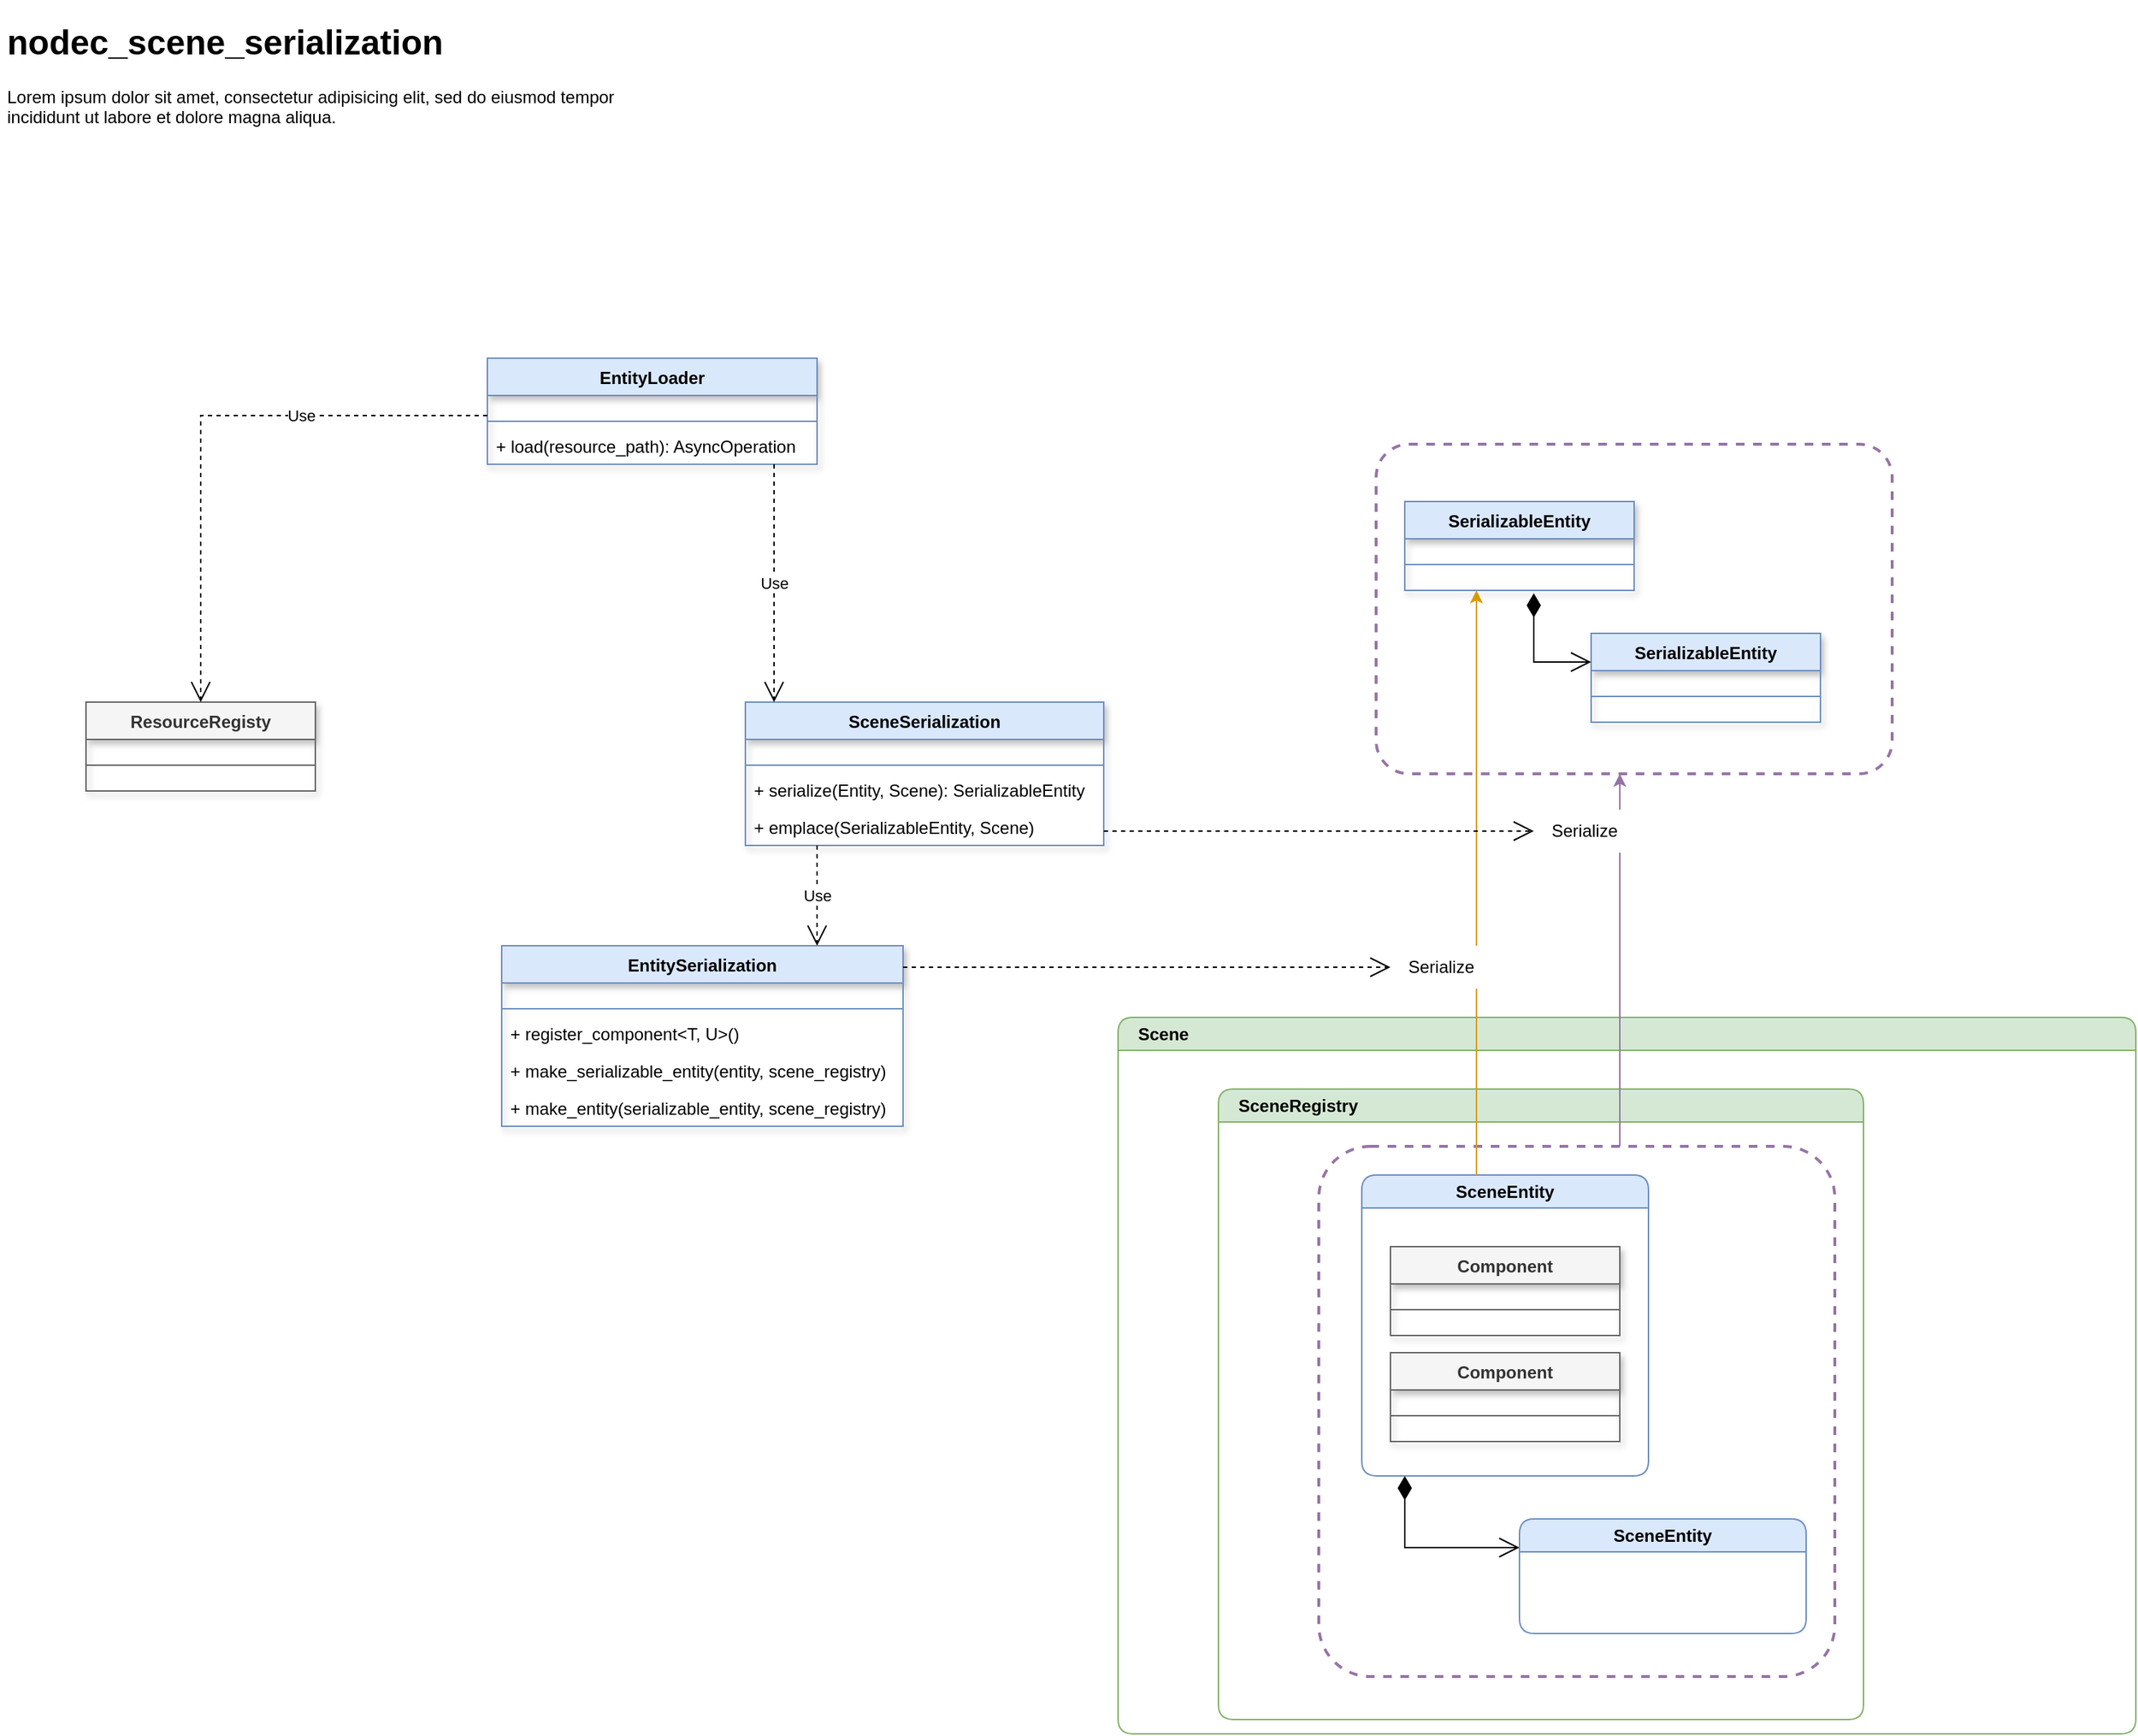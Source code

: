 <mxfile version="20.6.2" type="device" pages="3"><diagram id="tMH9aOabzaErOwwsEj9b" name="ページ1"><mxGraphModel dx="2526" dy="1250" grid="1" gridSize="10" guides="1" tooltips="1" connect="1" arrows="1" fold="1" page="1" pageScale="1" pageWidth="3300" pageHeight="4681" math="0" shadow="0"><root><mxCell id="0"/><mxCell id="1" parent="0"/><mxCell id="lgbI5tfSONYLuWyhysx_-1" value="EntitySerialization" style="swimlane;fontStyle=1;align=center;verticalAlign=top;childLayout=stackLayout;horizontal=1;startSize=26;horizontalStack=0;resizeParent=1;resizeParentMax=0;resizeLast=0;collapsible=1;marginBottom=0;fillColor=#dae8fc;strokeColor=#6c8ebf;shadow=1;" vertex="1" parent="1"><mxGeometry x="370" y="690" width="280" height="126" as="geometry"/></mxCell><mxCell id="lgbI5tfSONYLuWyhysx_-5" value="" style="text;strokeColor=none;fillColor=none;align=left;verticalAlign=middle;spacingTop=-1;spacingLeft=4;spacingRight=4;rotatable=0;labelPosition=right;points=[];portConstraint=eastwest;" vertex="1" parent="lgbI5tfSONYLuWyhysx_-1"><mxGeometry y="26" width="280" height="14" as="geometry"/></mxCell><mxCell id="lgbI5tfSONYLuWyhysx_-3" value="" style="line;strokeWidth=1;fillColor=none;align=left;verticalAlign=middle;spacingTop=-1;spacingLeft=3;spacingRight=3;rotatable=0;labelPosition=right;points=[];portConstraint=eastwest;strokeColor=inherit;" vertex="1" parent="lgbI5tfSONYLuWyhysx_-1"><mxGeometry y="40" width="280" height="8" as="geometry"/></mxCell><mxCell id="lgbI5tfSONYLuWyhysx_-66" value="+ register_component&lt;T, U&gt;()" style="text;strokeColor=none;fillColor=none;align=left;verticalAlign=top;rounded=0;shadow=1;spacingLeft=4;spacingRight=4;" vertex="1" parent="lgbI5tfSONYLuWyhysx_-1"><mxGeometry y="48" width="280" height="26" as="geometry"/></mxCell><mxCell id="lgbI5tfSONYLuWyhysx_-30" value="+ make_serializable_entity(entity, scene_registry)" style="text;strokeColor=none;fillColor=none;align=left;verticalAlign=top;rounded=0;shadow=1;spacingLeft=4;spacingRight=4;" vertex="1" parent="lgbI5tfSONYLuWyhysx_-1"><mxGeometry y="74" width="280" height="26" as="geometry"/></mxCell><mxCell id="lgbI5tfSONYLuWyhysx_-31" value="+ make_entity(serializable_entity, scene_registry)" style="text;strokeColor=none;fillColor=none;align=left;verticalAlign=top;rounded=0;shadow=1;spacingLeft=4;spacingRight=4;" vertex="1" parent="lgbI5tfSONYLuWyhysx_-1"><mxGeometry y="100" width="280" height="26" as="geometry"/></mxCell><mxCell id="lgbI5tfSONYLuWyhysx_-7" value="EntityLoader" style="swimlane;fontStyle=1;align=center;verticalAlign=top;childLayout=stackLayout;horizontal=1;startSize=26;horizontalStack=0;resizeParent=1;resizeParentMax=0;resizeLast=0;collapsible=1;marginBottom=0;fillColor=#dae8fc;strokeColor=#6c8ebf;shadow=1;" vertex="1" parent="1"><mxGeometry x="360" y="280" width="230" height="74" as="geometry"/></mxCell><mxCell id="lgbI5tfSONYLuWyhysx_-8" value="" style="text;strokeColor=none;fillColor=none;align=left;verticalAlign=middle;spacingTop=-1;spacingLeft=4;spacingRight=4;rotatable=0;labelPosition=right;points=[];portConstraint=eastwest;" vertex="1" parent="lgbI5tfSONYLuWyhysx_-7"><mxGeometry y="26" width="230" height="14" as="geometry"/></mxCell><mxCell id="lgbI5tfSONYLuWyhysx_-9" value="" style="line;strokeWidth=1;fillColor=none;align=left;verticalAlign=middle;spacingTop=-1;spacingLeft=3;spacingRight=3;rotatable=0;labelPosition=right;points=[];portConstraint=eastwest;strokeColor=inherit;" vertex="1" parent="lgbI5tfSONYLuWyhysx_-7"><mxGeometry y="40" width="230" height="8" as="geometry"/></mxCell><mxCell id="lgbI5tfSONYLuWyhysx_-15" value="+ load(resource_path): AsyncOperation" style="text;strokeColor=none;fillColor=none;align=left;verticalAlign=top;rounded=0;shadow=1;spacingLeft=4;spacingRight=4;" vertex="1" parent="lgbI5tfSONYLuWyhysx_-7"><mxGeometry y="48" width="230" height="26" as="geometry"/></mxCell><mxCell id="lgbI5tfSONYLuWyhysx_-21" value="ResourceRegisty" style="swimlane;fontStyle=1;align=center;verticalAlign=top;childLayout=stackLayout;horizontal=1;startSize=26;horizontalStack=0;resizeParent=1;resizeParentMax=0;resizeLast=0;collapsible=1;marginBottom=0;fillColor=#f5f5f5;fontColor=#333333;strokeColor=#666666;shadow=1;" vertex="1" parent="1"><mxGeometry x="80" y="520" width="160" height="62" as="geometry"/></mxCell><mxCell id="lgbI5tfSONYLuWyhysx_-22" value="" style="text;strokeColor=none;fillColor=none;align=left;verticalAlign=middle;spacingTop=-1;spacingLeft=4;spacingRight=4;rotatable=0;labelPosition=right;points=[];portConstraint=eastwest;" vertex="1" parent="lgbI5tfSONYLuWyhysx_-21"><mxGeometry y="26" width="160" height="14" as="geometry"/></mxCell><mxCell id="lgbI5tfSONYLuWyhysx_-23" value="" style="line;strokeWidth=1;fillColor=none;align=left;verticalAlign=middle;spacingTop=-1;spacingLeft=3;spacingRight=3;rotatable=0;labelPosition=right;points=[];portConstraint=eastwest;strokeColor=inherit;" vertex="1" parent="lgbI5tfSONYLuWyhysx_-21"><mxGeometry y="40" width="160" height="8" as="geometry"/></mxCell><mxCell id="lgbI5tfSONYLuWyhysx_-25" value="" style="text;strokeColor=none;fillColor=none;align=left;verticalAlign=middle;spacingTop=-1;spacingLeft=4;spacingRight=4;rotatable=0;labelPosition=right;points=[];portConstraint=eastwest;" vertex="1" parent="lgbI5tfSONYLuWyhysx_-21"><mxGeometry y="48" width="160" height="14" as="geometry"/></mxCell><mxCell id="lgbI5tfSONYLuWyhysx_-26" value="SceneSerialization" style="swimlane;fontStyle=1;align=center;verticalAlign=top;childLayout=stackLayout;horizontal=1;startSize=26;horizontalStack=0;resizeParent=1;resizeParentMax=0;resizeLast=0;collapsible=1;marginBottom=0;fillColor=#dae8fc;strokeColor=#6c8ebf;shadow=1;" vertex="1" parent="1"><mxGeometry x="540" y="520" width="250" height="100" as="geometry"/></mxCell><mxCell id="lgbI5tfSONYLuWyhysx_-27" value="" style="text;strokeColor=none;fillColor=none;align=left;verticalAlign=middle;spacingTop=-1;spacingLeft=4;spacingRight=4;rotatable=0;labelPosition=right;points=[];portConstraint=eastwest;" vertex="1" parent="lgbI5tfSONYLuWyhysx_-26"><mxGeometry y="26" width="250" height="14" as="geometry"/></mxCell><mxCell id="lgbI5tfSONYLuWyhysx_-28" value="" style="line;strokeWidth=1;fillColor=none;align=left;verticalAlign=middle;spacingTop=-1;spacingLeft=3;spacingRight=3;rotatable=0;labelPosition=right;points=[];portConstraint=eastwest;strokeColor=inherit;" vertex="1" parent="lgbI5tfSONYLuWyhysx_-26"><mxGeometry y="40" width="250" height="8" as="geometry"/></mxCell><mxCell id="lgbI5tfSONYLuWyhysx_-29" value="+ serialize(Entity, Scene): SerializableEntity" style="text;strokeColor=none;fillColor=none;align=left;verticalAlign=top;rounded=0;shadow=1;spacingLeft=4;spacingRight=4;" vertex="1" parent="lgbI5tfSONYLuWyhysx_-26"><mxGeometry y="48" width="250" height="26" as="geometry"/></mxCell><mxCell id="lgbI5tfSONYLuWyhysx_-59" value="+ emplace(SerializableEntity, Scene)" style="text;strokeColor=none;fillColor=none;align=left;verticalAlign=top;rounded=0;shadow=1;spacingLeft=4;spacingRight=4;" vertex="1" parent="lgbI5tfSONYLuWyhysx_-26"><mxGeometry y="74" width="250" height="26" as="geometry"/></mxCell><mxCell id="lgbI5tfSONYLuWyhysx_-34" value="SerializableEntity" style="swimlane;fontStyle=1;align=center;verticalAlign=top;childLayout=stackLayout;horizontal=1;startSize=26;horizontalStack=0;resizeParent=1;resizeParentMax=0;resizeLast=0;collapsible=1;marginBottom=0;fillColor=#dae8fc;strokeColor=#6c8ebf;shadow=1;" vertex="1" parent="1"><mxGeometry x="1000" y="380" width="160" height="62" as="geometry"/></mxCell><mxCell id="lgbI5tfSONYLuWyhysx_-35" value="" style="text;strokeColor=none;fillColor=none;align=left;verticalAlign=middle;spacingTop=-1;spacingLeft=4;spacingRight=4;rotatable=0;labelPosition=right;points=[];portConstraint=eastwest;" vertex="1" parent="lgbI5tfSONYLuWyhysx_-34"><mxGeometry y="26" width="160" height="14" as="geometry"/></mxCell><mxCell id="lgbI5tfSONYLuWyhysx_-36" value="" style="line;strokeWidth=1;fillColor=none;align=left;verticalAlign=middle;spacingTop=-1;spacingLeft=3;spacingRight=3;rotatable=0;labelPosition=right;points=[];portConstraint=eastwest;strokeColor=inherit;" vertex="1" parent="lgbI5tfSONYLuWyhysx_-34"><mxGeometry y="40" width="160" height="8" as="geometry"/></mxCell><mxCell id="lgbI5tfSONYLuWyhysx_-38" value="" style="text;strokeColor=none;fillColor=none;align=left;verticalAlign=middle;spacingTop=-1;spacingLeft=4;spacingRight=4;rotatable=0;labelPosition=right;points=[];portConstraint=eastwest;" vertex="1" parent="lgbI5tfSONYLuWyhysx_-34"><mxGeometry y="48" width="160" height="14" as="geometry"/></mxCell><mxCell id="lgbI5tfSONYLuWyhysx_-72" value="Scene" style="swimlane;whiteSpace=wrap;html=1;rounded=1;fillColor=#d5e8d4;strokeColor=#82b366;align=left;spacingLeft=12;" vertex="1" parent="1"><mxGeometry x="800" y="740" width="710" height="500" as="geometry"/></mxCell><mxCell id="lgbI5tfSONYLuWyhysx_-73" value="SceneRegistry" style="swimlane;whiteSpace=wrap;html=1;rounded=1;fillColor=#d5e8d4;strokeColor=#82b366;align=left;spacingLeft=12;" vertex="1" parent="lgbI5tfSONYLuWyhysx_-72"><mxGeometry x="70" y="50" width="450" height="440" as="geometry"/></mxCell><mxCell id="lgbI5tfSONYLuWyhysx_-116" value="" style="html=1;fillColor=none;rounded=1;arcSize=10;dashed=1;strokeColor=#9673a6;strokeWidth=2;" vertex="1" parent="lgbI5tfSONYLuWyhysx_-73"><mxGeometry x="70" y="40" width="360" height="370" as="geometry"/></mxCell><mxCell id="lgbI5tfSONYLuWyhysx_-78" value="" style="endArrow=open;html=1;endSize=12;startArrow=diamondThin;startSize=14;startFill=1;edgeStyle=orthogonalEdgeStyle;align=left;verticalAlign=bottom;rounded=0;" edge="1" parent="lgbI5tfSONYLuWyhysx_-73" target="lgbI5tfSONYLuWyhysx_-107" source="lgbI5tfSONYLuWyhysx_-102"><mxGeometry x="-1" y="3" relative="1" as="geometry"><mxPoint x="110" y="210" as="sourcePoint"/><mxPoint x="200" y="310.0" as="targetPoint"/><Array as="points"><mxPoint x="130" y="320"/></Array></mxGeometry></mxCell><mxCell id="lgbI5tfSONYLuWyhysx_-102" value="SceneEntity" style="swimlane;whiteSpace=wrap;html=1;rounded=1;fillColor=#dae8fc;strokeColor=#6c8ebf;" vertex="1" parent="lgbI5tfSONYLuWyhysx_-73"><mxGeometry x="100" y="60" width="200" height="210" as="geometry"/></mxCell><mxCell id="lgbI5tfSONYLuWyhysx_-83" value="Component" style="swimlane;fontStyle=1;align=center;verticalAlign=top;childLayout=stackLayout;horizontal=1;startSize=26;horizontalStack=0;resizeParent=1;resizeParentMax=0;resizeLast=0;collapsible=1;marginBottom=0;fillColor=#f5f5f5;strokeColor=#666666;shadow=1;fontColor=#333333;" vertex="1" parent="lgbI5tfSONYLuWyhysx_-102"><mxGeometry x="20" y="50" width="160" height="62" as="geometry"/></mxCell><mxCell id="lgbI5tfSONYLuWyhysx_-84" value="" style="text;strokeColor=none;fillColor=none;align=left;verticalAlign=middle;spacingTop=-1;spacingLeft=4;spacingRight=4;rotatable=0;labelPosition=right;points=[];portConstraint=eastwest;" vertex="1" parent="lgbI5tfSONYLuWyhysx_-83"><mxGeometry y="26" width="160" height="14" as="geometry"/></mxCell><mxCell id="lgbI5tfSONYLuWyhysx_-85" value="" style="line;strokeWidth=1;fillColor=none;align=left;verticalAlign=middle;spacingTop=-1;spacingLeft=3;spacingRight=3;rotatable=0;labelPosition=right;points=[];portConstraint=eastwest;strokeColor=inherit;" vertex="1" parent="lgbI5tfSONYLuWyhysx_-83"><mxGeometry y="40" width="160" height="8" as="geometry"/></mxCell><mxCell id="lgbI5tfSONYLuWyhysx_-86" value="" style="text;strokeColor=none;fillColor=none;align=left;verticalAlign=middle;spacingTop=-1;spacingLeft=4;spacingRight=4;rotatable=0;labelPosition=right;points=[];portConstraint=eastwest;" vertex="1" parent="lgbI5tfSONYLuWyhysx_-83"><mxGeometry y="48" width="160" height="14" as="geometry"/></mxCell><mxCell id="lgbI5tfSONYLuWyhysx_-103" value="Component" style="swimlane;fontStyle=1;align=center;verticalAlign=top;childLayout=stackLayout;horizontal=1;startSize=26;horizontalStack=0;resizeParent=1;resizeParentMax=0;resizeLast=0;collapsible=1;marginBottom=0;fillColor=#f5f5f5;strokeColor=#666666;shadow=1;fontColor=#333333;" vertex="1" parent="lgbI5tfSONYLuWyhysx_-102"><mxGeometry x="20" y="124" width="160" height="62" as="geometry"/></mxCell><mxCell id="lgbI5tfSONYLuWyhysx_-104" value="" style="text;strokeColor=none;fillColor=none;align=left;verticalAlign=middle;spacingTop=-1;spacingLeft=4;spacingRight=4;rotatable=0;labelPosition=right;points=[];portConstraint=eastwest;" vertex="1" parent="lgbI5tfSONYLuWyhysx_-103"><mxGeometry y="26" width="160" height="14" as="geometry"/></mxCell><mxCell id="lgbI5tfSONYLuWyhysx_-105" value="" style="line;strokeWidth=1;fillColor=none;align=left;verticalAlign=middle;spacingTop=-1;spacingLeft=3;spacingRight=3;rotatable=0;labelPosition=right;points=[];portConstraint=eastwest;strokeColor=inherit;" vertex="1" parent="lgbI5tfSONYLuWyhysx_-103"><mxGeometry y="40" width="160" height="8" as="geometry"/></mxCell><mxCell id="lgbI5tfSONYLuWyhysx_-106" value="" style="text;strokeColor=none;fillColor=none;align=left;verticalAlign=middle;spacingTop=-1;spacingLeft=4;spacingRight=4;rotatable=0;labelPosition=right;points=[];portConstraint=eastwest;" vertex="1" parent="lgbI5tfSONYLuWyhysx_-103"><mxGeometry y="48" width="160" height="14" as="geometry"/></mxCell><mxCell id="lgbI5tfSONYLuWyhysx_-107" value="SceneEntity" style="swimlane;whiteSpace=wrap;html=1;rounded=1;fillColor=#dae8fc;strokeColor=#6c8ebf;" vertex="1" parent="lgbI5tfSONYLuWyhysx_-73"><mxGeometry x="210" y="300" width="200" height="80" as="geometry"/></mxCell><mxCell id="lgbI5tfSONYLuWyhysx_-110" style="edgeStyle=orthogonalEdgeStyle;rounded=0;orthogonalLoop=1;jettySize=auto;html=1;fillColor=#ffe6cc;strokeColor=#d79b00;" edge="1" parent="1" source="lgbI5tfSONYLuWyhysx_-102" target="lgbI5tfSONYLuWyhysx_-34"><mxGeometry relative="1" as="geometry"><Array as="points"><mxPoint x="1050" y="660"/><mxPoint x="1050" y="660"/></Array></mxGeometry></mxCell><mxCell id="lgbI5tfSONYLuWyhysx_-112" value="" style="endArrow=open;endSize=12;dashed=1;html=1;rounded=0;edgeStyle=orthogonalEdgeStyle;" edge="1" parent="1" source="lgbI5tfSONYLuWyhysx_-1" target="lgbI5tfSONYLuWyhysx_-113"><mxGeometry width="160" relative="1" as="geometry"><mxPoint x="950" y="670" as="sourcePoint"/><mxPoint x="1030" y="580" as="targetPoint"/><Array as="points"><mxPoint x="730" y="705"/><mxPoint x="730" y="705"/></Array></mxGeometry></mxCell><mxCell id="lgbI5tfSONYLuWyhysx_-113" value="Serialize" style="text;html=1;align=center;verticalAlign=middle;resizable=0;points=[];autosize=1;strokeColor=none;fillColor=default;" vertex="1" parent="1"><mxGeometry x="990" y="690" width="70" height="30" as="geometry"/></mxCell><mxCell id="lgbI5tfSONYLuWyhysx_-117" value="SerializableEntity" style="swimlane;fontStyle=1;align=center;verticalAlign=top;childLayout=stackLayout;horizontal=1;startSize=26;horizontalStack=0;resizeParent=1;resizeParentMax=0;resizeLast=0;collapsible=1;marginBottom=0;fillColor=#dae8fc;strokeColor=#6c8ebf;shadow=1;" vertex="1" parent="1"><mxGeometry x="1130" y="472" width="160" height="62" as="geometry"/></mxCell><mxCell id="lgbI5tfSONYLuWyhysx_-118" value="" style="text;strokeColor=none;fillColor=none;align=left;verticalAlign=middle;spacingTop=-1;spacingLeft=4;spacingRight=4;rotatable=0;labelPosition=right;points=[];portConstraint=eastwest;" vertex="1" parent="lgbI5tfSONYLuWyhysx_-117"><mxGeometry y="26" width="160" height="14" as="geometry"/></mxCell><mxCell id="lgbI5tfSONYLuWyhysx_-119" value="" style="line;strokeWidth=1;fillColor=none;align=left;verticalAlign=middle;spacingTop=-1;spacingLeft=3;spacingRight=3;rotatable=0;labelPosition=right;points=[];portConstraint=eastwest;strokeColor=inherit;" vertex="1" parent="lgbI5tfSONYLuWyhysx_-117"><mxGeometry y="40" width="160" height="8" as="geometry"/></mxCell><mxCell id="lgbI5tfSONYLuWyhysx_-120" value="" style="text;strokeColor=none;fillColor=none;align=left;verticalAlign=middle;spacingTop=-1;spacingLeft=4;spacingRight=4;rotatable=0;labelPosition=right;points=[];portConstraint=eastwest;" vertex="1" parent="lgbI5tfSONYLuWyhysx_-117"><mxGeometry y="48" width="160" height="14" as="geometry"/></mxCell><mxCell id="lgbI5tfSONYLuWyhysx_-121" value="" style="endArrow=open;html=1;endSize=12;startArrow=diamondThin;startSize=14;startFill=1;edgeStyle=orthogonalEdgeStyle;align=left;verticalAlign=bottom;rounded=0;" edge="1" parent="1" target="lgbI5tfSONYLuWyhysx_-117"><mxGeometry x="-1" y="3" relative="1" as="geometry"><mxPoint x="1090" y="444" as="sourcePoint"/><mxPoint x="790" y="732" as="targetPoint"/><Array as="points"><mxPoint x="1090" y="492"/></Array></mxGeometry></mxCell><mxCell id="lgbI5tfSONYLuWyhysx_-122" value="" style="html=1;fillColor=none;rounded=1;arcSize=10;dashed=1;strokeColor=#9673a6;strokeWidth=2;" vertex="1" parent="1"><mxGeometry x="980" y="340" width="360" height="230" as="geometry"/></mxCell><mxCell id="lgbI5tfSONYLuWyhysx_-123" style="edgeStyle=orthogonalEdgeStyle;rounded=0;orthogonalLoop=1;jettySize=auto;html=1;fillColor=#e1d5e7;strokeColor=#9673a6;" edge="1" parent="1" source="lgbI5tfSONYLuWyhysx_-116" target="lgbI5tfSONYLuWyhysx_-122"><mxGeometry relative="1" as="geometry"><mxPoint x="1200" y="680" as="sourcePoint"/><mxPoint x="1050" y="442" as="targetPoint"/><Array as="points"><mxPoint x="1150" y="690"/><mxPoint x="1150" y="690"/></Array></mxGeometry></mxCell><mxCell id="lgbI5tfSONYLuWyhysx_-124" value="Serialize" style="text;html=1;align=center;verticalAlign=middle;resizable=0;points=[];autosize=1;strokeColor=none;fillColor=default;" vertex="1" parent="1"><mxGeometry x="1090" y="595" width="70" height="30" as="geometry"/></mxCell><mxCell id="lgbI5tfSONYLuWyhysx_-125" value="" style="endArrow=open;endSize=12;dashed=1;html=1;rounded=0;edgeStyle=orthogonalEdgeStyle;" edge="1" parent="1" source="lgbI5tfSONYLuWyhysx_-26" target="lgbI5tfSONYLuWyhysx_-124"><mxGeometry width="160" relative="1" as="geometry"><mxPoint x="950" y="670" as="sourcePoint"/><mxPoint x="1070" y="630" as="targetPoint"/><Array as="points"><mxPoint x="940" y="610"/><mxPoint x="940" y="610"/></Array></mxGeometry></mxCell><mxCell id="lgbI5tfSONYLuWyhysx_-126" value="Use" style="endArrow=open;endSize=12;dashed=1;html=1;rounded=0;edgeStyle=orthogonalEdgeStyle;" edge="1" parent="1" source="lgbI5tfSONYLuWyhysx_-26" target="lgbI5tfSONYLuWyhysx_-1"><mxGeometry width="160" relative="1" as="geometry"><mxPoint x="800" y="470" as="sourcePoint"/><mxPoint x="960" y="470" as="targetPoint"/><Array as="points"><mxPoint x="590" y="650"/><mxPoint x="590" y="650"/></Array></mxGeometry></mxCell><mxCell id="lgbI5tfSONYLuWyhysx_-128" value="&lt;h1&gt;nodec_scene_serialization&lt;/h1&gt;&lt;p&gt;Lorem ipsum dolor sit amet, consectetur adipisicing elit, sed do eiusmod tempor incididunt ut labore et dolore magna aliqua.&lt;/p&gt;" style="text;html=1;strokeColor=none;fillColor=none;spacing=5;spacingTop=-20;whiteSpace=wrap;overflow=hidden;rounded=0;dashed=1;strokeWidth=2;" vertex="1" parent="1"><mxGeometry x="20" y="40" width="445" height="120" as="geometry"/></mxCell><mxCell id="lgbI5tfSONYLuWyhysx_-130" value="Use" style="endArrow=open;endSize=12;dashed=1;html=1;rounded=0;edgeStyle=orthogonalEdgeStyle;" edge="1" parent="1" source="lgbI5tfSONYLuWyhysx_-7" target="lgbI5tfSONYLuWyhysx_-26"><mxGeometry width="160" relative="1" as="geometry"><mxPoint x="800" y="470" as="sourcePoint"/><mxPoint x="960" y="470" as="targetPoint"/><Array as="points"><mxPoint x="560" y="450"/><mxPoint x="560" y="450"/></Array></mxGeometry></mxCell><mxCell id="lgbI5tfSONYLuWyhysx_-131" value="Use" style="endArrow=open;endSize=12;dashed=1;html=1;rounded=0;edgeStyle=orthogonalEdgeStyle;" edge="1" parent="1" source="lgbI5tfSONYLuWyhysx_-7" target="lgbI5tfSONYLuWyhysx_-21"><mxGeometry x="-0.35" width="160" relative="1" as="geometry"><mxPoint x="800" y="470" as="sourcePoint"/><mxPoint x="960" y="470" as="targetPoint"/><Array as="points"><mxPoint x="160" y="320"/></Array><mxPoint as="offset"/></mxGeometry></mxCell></root></mxGraphModel></diagram><diagram id="lsjlEdWK4YIiSebPVF_P" name="Runtime vs serializable"><mxGraphModel dx="1550" dy="2403" grid="1" gridSize="10" guides="1" tooltips="1" connect="1" arrows="1" fold="1" page="1" pageScale="1" pageWidth="827" pageHeight="1169" math="0" shadow="0"><root><mxCell id="0"/><mxCell id="1" parent="0"/><mxCell id="n8vu50Pelt3z53HpjeEN-1" value="《Component》&lt;br&gt;TextRenderer" style="html=1;fillColor=#dae8fc;strokeColor=#6c8ebf;fontStyle=1;shadow=1;" parent="1" vertex="1"><mxGeometry x="160" y="200" width="110" height="50" as="geometry"/></mxCell><mxCell id="n8vu50Pelt3z53HpjeEN-2" value="《Resource》&lt;br&gt;Font" style="html=1;fillColor=#dae8fc;strokeColor=#6c8ebf;fontStyle=1;shadow=1;" parent="1" vertex="1"><mxGeometry x="200" y="440" width="110" height="50" as="geometry"/></mxCell><mxCell id="n8vu50Pelt3z53HpjeEN-3" value="text: string" style="html=1;fillColor=#dae8fc;strokeColor=#6c8ebf;fontStyle=1;shadow=1;" parent="1" vertex="1"><mxGeometry x="200" y="280" width="110" height="50" as="geometry"/></mxCell><mxCell id="n8vu50Pelt3z53HpjeEN-4" value="《Resource》&lt;br&gt;Material" style="html=1;fillColor=#dae8fc;strokeColor=#6c8ebf;fontStyle=1;shadow=1;" parent="1" vertex="1"><mxGeometry x="200" y="360" width="110" height="50" as="geometry"/></mxCell><mxCell id="n8vu50Pelt3z53HpjeEN-5" value="Base&lt;br&gt;SerializableComponent" style="html=1;fillColor=#dae8fc;strokeColor=#6c8ebf;fontStyle=1;shadow=1;" parent="1" vertex="1"><mxGeometry x="440" y="120" width="110" height="50" as="geometry"/></mxCell><mxCell id="n8vu50Pelt3z53HpjeEN-6" value="SerializableTextRenderer" style="html=1;fillColor=#dae8fc;strokeColor=#6c8ebf;fontStyle=1;shadow=1;" parent="1" vertex="1"><mxGeometry x="440" y="200" width="110" height="50" as="geometry"/></mxCell><mxCell id="n8vu50Pelt3z53HpjeEN-7" value="text: string" style="html=1;fillColor=#dae8fc;strokeColor=#6c8ebf;fontStyle=1;shadow=1;" parent="1" vertex="1"><mxGeometry x="480" y="280" width="110" height="50" as="geometry"/></mxCell><mxCell id="n8vu50Pelt3z53HpjeEN-8" value="materialName: string" style="html=1;fillColor=#dae8fc;strokeColor=#6c8ebf;fontStyle=1;shadow=1;" parent="1" vertex="1"><mxGeometry x="480" y="360" width="110" height="50" as="geometry"/></mxCell><mxCell id="n8vu50Pelt3z53HpjeEN-9" value="fontName: string" style="html=1;fillColor=#dae8fc;strokeColor=#6c8ebf;fontStyle=1;shadow=1;" parent="1" vertex="1"><mxGeometry x="480" y="440" width="110" height="50" as="geometry"/></mxCell><mxCell id="n8vu50Pelt3z53HpjeEN-10" value="SerializableSceneEntityNode" style="html=1;fillColor=#dae8fc;strokeColor=#6c8ebf;fontStyle=1;shadow=1;" parent="1" vertex="1"><mxGeometry x="400" y="40" width="110" height="50" as="geometry"/></mxCell><mxCell id="n8vu50Pelt3z53HpjeEN-11" value="SerializableSceneGraph" style="html=1;fillColor=#dae8fc;strokeColor=#6c8ebf;fontStyle=1;shadow=1;" parent="1" vertex="1"><mxGeometry x="359" y="-40" width="110" height="50" as="geometry"/></mxCell><mxCell id="n8vu50Pelt3z53HpjeEN-13" value="" style="endArrow=block;endSize=16;endFill=0;html=1;rounded=0;" parent="1" source="n8vu50Pelt3z53HpjeEN-6" target="n8vu50Pelt3z53HpjeEN-5" edge="1"><mxGeometry width="160" relative="1" as="geometry"><mxPoint x="670" y="240" as="sourcePoint"/><mxPoint x="490" y="190" as="targetPoint"/></mxGeometry></mxCell><mxCell id="n8vu50Pelt3z53HpjeEN-14" value="《Component》&lt;br&gt;TextRenderer" style="html=1;fillColor=#dae8fc;strokeColor=#6c8ebf;fontStyle=1;shadow=1;" parent="1" vertex="1"><mxGeometry x="720" y="200" width="110" height="50" as="geometry"/></mxCell><mxCell id="n8vu50Pelt3z53HpjeEN-15" value="《Resource》&lt;br&gt;Font" style="html=1;fillColor=#dae8fc;strokeColor=#6c8ebf;fontStyle=1;shadow=1;" parent="1" vertex="1"><mxGeometry x="760" y="440" width="110" height="50" as="geometry"/></mxCell><mxCell id="n8vu50Pelt3z53HpjeEN-16" value="text: string" style="html=1;fillColor=#dae8fc;strokeColor=#6c8ebf;fontStyle=1;shadow=1;" parent="1" vertex="1"><mxGeometry x="760" y="280" width="110" height="50" as="geometry"/></mxCell><mxCell id="n8vu50Pelt3z53HpjeEN-17" value="《Resource》&lt;br&gt;Material" style="html=1;fillColor=#dae8fc;strokeColor=#6c8ebf;fontStyle=1;shadow=1;" parent="1" vertex="1"><mxGeometry x="760" y="360" width="110" height="50" as="geometry"/></mxCell><mxCell id="n8vu50Pelt3z53HpjeEN-18" value="Base&lt;br&gt;SerializableComponent" style="html=1;fillColor=#dae8fc;strokeColor=#6c8ebf;fontStyle=1;shadow=1;" parent="1" vertex="1"><mxGeometry x="1000" y="120" width="110" height="50" as="geometry"/></mxCell><mxCell id="n8vu50Pelt3z53HpjeEN-19" value="SerializableTextRenderer" style="html=1;fillColor=#dae8fc;strokeColor=#6c8ebf;fontStyle=1;shadow=1;" parent="1" vertex="1"><mxGeometry x="1000" y="200" width="110" height="50" as="geometry"/></mxCell><mxCell id="n8vu50Pelt3z53HpjeEN-23" value="SerializableSceneEntityNode" style="html=1;fillColor=#dae8fc;strokeColor=#6c8ebf;fontStyle=1;shadow=1;" parent="1" vertex="1"><mxGeometry x="960" y="40" width="110" height="50" as="geometry"/></mxCell><mxCell id="n8vu50Pelt3z53HpjeEN-24" value="SerializableSceneGraph" style="html=1;fillColor=#dae8fc;strokeColor=#6c8ebf;fontStyle=1;shadow=1;" parent="1" vertex="1"><mxGeometry x="920" y="-40" width="110" height="50" as="geometry"/></mxCell><mxCell id="n8vu50Pelt3z53HpjeEN-25" value="" style="endArrow=block;endSize=16;endFill=0;html=1;rounded=0;" parent="1" source="n8vu50Pelt3z53HpjeEN-19" target="n8vu50Pelt3z53HpjeEN-18" edge="1"><mxGeometry width="160" relative="1" as="geometry"><mxPoint x="1230" y="245" as="sourcePoint"/><mxPoint x="1050" y="195" as="targetPoint"/></mxGeometry></mxCell><mxCell id="n8vu50Pelt3z53HpjeEN-26" value="text: string" style="html=1;fillColor=#dae8fc;strokeColor=#6c8ebf;fontStyle=1;shadow=1;" parent="1" vertex="1"><mxGeometry x="1280" y="280" width="110" height="50" as="geometry"/></mxCell><mxCell id="n8vu50Pelt3z53HpjeEN-27" value="materialName: string" style="html=1;fillColor=#dae8fc;strokeColor=#6c8ebf;fontStyle=1;shadow=1;" parent="1" vertex="1"><mxGeometry x="1280" y="360" width="110" height="50" as="geometry"/></mxCell><mxCell id="n8vu50Pelt3z53HpjeEN-28" value="fontName: string" style="html=1;fillColor=#dae8fc;strokeColor=#6c8ebf;fontStyle=1;shadow=1;" parent="1" vertex="1"><mxGeometry x="1280" y="440" width="110" height="50" as="geometry"/></mxCell><mxCell id="n8vu50Pelt3z53HpjeEN-29" value="File" style="html=1;fillColor=#dae8fc;strokeColor=#6c8ebf;fontStyle=1;shadow=1;" parent="1" vertex="1"><mxGeometry x="1241" y="200" width="110" height="50" as="geometry"/></mxCell><mxCell id="n8vu50Pelt3z53HpjeEN-30" value="《Resource》&lt;br&gt;Font" style="html=1;fillColor=#dae8fc;strokeColor=#6c8ebf;fontStyle=1;shadow=1;" parent="1" vertex="1"><mxGeometry x="1040" y="440" width="110" height="50" as="geometry"/></mxCell><mxCell id="n8vu50Pelt3z53HpjeEN-31" value="text: string" style="html=1;fillColor=#dae8fc;strokeColor=#6c8ebf;fontStyle=1;shadow=1;" parent="1" vertex="1"><mxGeometry x="1040" y="280" width="110" height="50" as="geometry"/></mxCell><mxCell id="n8vu50Pelt3z53HpjeEN-32" value="《Resource》&lt;br&gt;Material" style="html=1;fillColor=#dae8fc;strokeColor=#6c8ebf;fontStyle=1;shadow=1;" parent="1" vertex="1"><mxGeometry x="1040" y="360" width="110" height="50" as="geometry"/></mxCell><mxCell id="n8vu50Pelt3z53HpjeEN-33" value="Runtimeで動くものと、アーカイブの目的で動くものとで役割は違う。&lt;br&gt;ので分けるのがいい？" style="shape=note;size=15;align=left;spacingLeft=10;html=1;whiteSpace=wrap;shadow=1;fillColor=#fff2cc;strokeColor=#d6b656;" parent="1" vertex="1"><mxGeometry x="870" y="555" width="150" height="85" as="geometry"/></mxCell></root></mxGraphModel></diagram><diagram id="aQC1nHCijLq52nqDh8zJ" name="Prefab"><mxGraphModel dx="1742" dy="862" grid="1" gridSize="10" guides="1" tooltips="1" connect="1" arrows="1" fold="1" page="1" pageScale="1" pageWidth="4681" pageHeight="3300" math="0" shadow="0"><root><mxCell id="0"/><mxCell id="1" parent="0"/><mxCell id="2LIXHvm_hQ-yeGm1Y8v2-1" value="Entity" style="html=1;fillColor=#f5f5f5;strokeColor=#666666;fontStyle=1;shadow=1;fontColor=#333333;" vertex="1" parent="1"><mxGeometry x="550" y="490" width="170" height="30" as="geometry"/></mxCell><mxCell id="2LIXHvm_hQ-yeGm1Y8v2-2" value="Transform" style="html=1;fillColor=#dae8fc;strokeColor=#6c8ebf;fontStyle=1;shadow=1;" vertex="1" parent="1"><mxGeometry x="630" y="560" width="110" height="30" as="geometry"/></mxCell><mxCell id="2LIXHvm_hQ-yeGm1Y8v2-3" value="Name" style="html=1;fillColor=#dae8fc;strokeColor=#6c8ebf;fontStyle=1;shadow=1;" vertex="1" parent="1"><mxGeometry x="630" y="610" width="110" height="30" as="geometry"/></mxCell><mxCell id="2LIXHvm_hQ-yeGm1Y8v2-4" value="Prefab" style="html=1;fillColor=#dae8fc;strokeColor=#6c8ebf;fontStyle=1;shadow=1;" vertex="1" parent="1"><mxGeometry x="630" y="660" width="110" height="30" as="geometry"/></mxCell><mxCell id="2LIXHvm_hQ-yeGm1Y8v2-5" value="SerializableEntity" style="html=1;fillColor=#f5f5f5;strokeColor=#666666;fontStyle=1;shadow=1;fontColor=#333333;" vertex="1" parent="1"><mxGeometry x="930" y="490" width="170" height="30" as="geometry"/></mxCell><mxCell id="2LIXHvm_hQ-yeGm1Y8v2-6" value="Transform" style="html=1;fillColor=#dae8fc;strokeColor=#6c8ebf;fontStyle=1;shadow=1;" vertex="1" parent="1"><mxGeometry x="1030" y="560" width="110" height="30" as="geometry"/></mxCell><mxCell id="2LIXHvm_hQ-yeGm1Y8v2-7" value="Name" style="html=1;fillColor=#dae8fc;strokeColor=#6c8ebf;fontStyle=1;shadow=1;" vertex="1" parent="1"><mxGeometry x="1030" y="610" width="110" height="30" as="geometry"/></mxCell><mxCell id="2LIXHvm_hQ-yeGm1Y8v2-8" value="Prefab" style="html=1;fillColor=#dae8fc;strokeColor=#6c8ebf;fontStyle=1;shadow=1;" vertex="1" parent="1"><mxGeometry x="1030" y="660" width="110" height="30" as="geometry"/></mxCell><mxCell id="2LIXHvm_hQ-yeGm1Y8v2-9" value="SerializableEntity" style="html=1;fillColor=#f5f5f5;strokeColor=#666666;fontStyle=1;shadow=1;fontColor=#333333;" vertex="1" parent="1"><mxGeometry x="980" y="780" width="170" height="30" as="geometry"/></mxCell><mxCell id="41K_PJABwhhiE8P7huGb-1" value="" style="endArrow=open;html=1;endSize=12;startArrow=diamondThin;startSize=14;startFill=1;edgeStyle=orthogonalEdgeStyle;align=left;verticalAlign=bottom;rounded=0;fillColor=#dae8fc;strokeColor=#6c8ebf;" edge="1" parent="1" source="2LIXHvm_hQ-yeGm1Y8v2-1" target="2LIXHvm_hQ-yeGm1Y8v2-2"><mxGeometry x="-1" y="3" relative="1" as="geometry"><mxPoint x="710" y="630" as="sourcePoint"/><mxPoint x="870" y="630" as="targetPoint"/><Array as="points"><mxPoint x="600" y="575"/></Array></mxGeometry></mxCell><mxCell id="41K_PJABwhhiE8P7huGb-2" value="" style="endArrow=open;html=1;endSize=12;startArrow=diamondThin;startSize=14;startFill=1;edgeStyle=orthogonalEdgeStyle;align=left;verticalAlign=bottom;rounded=0;fillColor=#dae8fc;strokeColor=#6c8ebf;" edge="1" parent="1" source="2LIXHvm_hQ-yeGm1Y8v2-1" target="2LIXHvm_hQ-yeGm1Y8v2-3"><mxGeometry x="-1" y="3" relative="1" as="geometry"><mxPoint x="710" y="630" as="sourcePoint"/><mxPoint x="870" y="630" as="targetPoint"/><Array as="points"><mxPoint x="600" y="625"/></Array></mxGeometry></mxCell><mxCell id="41K_PJABwhhiE8P7huGb-3" value="" style="endArrow=open;html=1;endSize=12;startArrow=diamondThin;startSize=14;startFill=1;edgeStyle=orthogonalEdgeStyle;align=left;verticalAlign=bottom;rounded=0;fillColor=#dae8fc;strokeColor=#6c8ebf;" edge="1" parent="1" source="2LIXHvm_hQ-yeGm1Y8v2-1" target="2LIXHvm_hQ-yeGm1Y8v2-4"><mxGeometry x="-1" y="3" relative="1" as="geometry"><mxPoint x="710" y="630" as="sourcePoint"/><mxPoint x="870" y="630" as="targetPoint"/><Array as="points"><mxPoint x="600" y="675"/></Array></mxGeometry></mxCell><mxCell id="41K_PJABwhhiE8P7huGb-4" value="" style="endArrow=open;html=1;endSize=12;startArrow=diamondThin;startSize=14;startFill=1;edgeStyle=orthogonalEdgeStyle;align=left;verticalAlign=bottom;rounded=0;fillColor=#dae8fc;strokeColor=#6c8ebf;" edge="1" parent="1" source="2LIXHvm_hQ-yeGm1Y8v2-5" target="2LIXHvm_hQ-yeGm1Y8v2-6"><mxGeometry x="-1" y="3" relative="1" as="geometry"><mxPoint x="710" y="630" as="sourcePoint"/><mxPoint x="870" y="630" as="targetPoint"/><Array as="points"><mxPoint x="1000" y="570"/><mxPoint x="1000" y="570"/></Array></mxGeometry></mxCell><mxCell id="41K_PJABwhhiE8P7huGb-5" value="" style="endArrow=open;html=1;endSize=12;startArrow=diamondThin;startSize=14;startFill=1;edgeStyle=orthogonalEdgeStyle;align=left;verticalAlign=bottom;rounded=0;fillColor=#dae8fc;strokeColor=#6c8ebf;" edge="1" parent="1" source="2LIXHvm_hQ-yeGm1Y8v2-5" target="2LIXHvm_hQ-yeGm1Y8v2-7"><mxGeometry x="-1" y="3" relative="1" as="geometry"><mxPoint x="710" y="630" as="sourcePoint"/><mxPoint x="870" y="630" as="targetPoint"/><Array as="points"><mxPoint x="1000" y="625"/></Array></mxGeometry></mxCell><mxCell id="41K_PJABwhhiE8P7huGb-6" value="" style="endArrow=open;html=1;endSize=12;startArrow=diamondThin;startSize=14;startFill=1;edgeStyle=orthogonalEdgeStyle;align=left;verticalAlign=bottom;rounded=0;fillColor=#dae8fc;strokeColor=#6c8ebf;" edge="1" parent="1" source="2LIXHvm_hQ-yeGm1Y8v2-5" target="2LIXHvm_hQ-yeGm1Y8v2-8"><mxGeometry x="-1" y="3" relative="1" as="geometry"><mxPoint x="710" y="630" as="sourcePoint"/><mxPoint x="870" y="630" as="targetPoint"/><Array as="points"><mxPoint x="1000" y="675"/></Array></mxGeometry></mxCell><mxCell id="41K_PJABwhhiE8P7huGb-7" value="" style="endArrow=open;html=1;endSize=12;startArrow=diamondThin;startSize=14;startFill=1;edgeStyle=orthogonalEdgeStyle;align=left;verticalAlign=bottom;rounded=0;fillColor=#f5f5f5;strokeColor=#666666;" edge="1" parent="1" source="2LIXHvm_hQ-yeGm1Y8v2-5" target="2LIXHvm_hQ-yeGm1Y8v2-9"><mxGeometry x="-1" y="3" relative="1" as="geometry"><mxPoint x="710" y="630" as="sourcePoint"/><mxPoint x="870" y="630" as="targetPoint"/><Array as="points"><mxPoint x="960" y="760"/><mxPoint x="960" y="760"/></Array></mxGeometry></mxCell><mxCell id="41K_PJABwhhiE8P7huGb-8" value="MeshRenderer" style="html=1;fillColor=#dae8fc;strokeColor=#6c8ebf;fontStyle=1;shadow=1;" vertex="1" parent="1"><mxGeometry x="1030" y="710" width="110" height="30" as="geometry"/></mxCell><mxCell id="41K_PJABwhhiE8P7huGb-9" value="" style="endArrow=open;html=1;endSize=12;startArrow=diamondThin;startSize=14;startFill=1;edgeStyle=orthogonalEdgeStyle;align=left;verticalAlign=bottom;rounded=0;fillColor=#dae8fc;strokeColor=#6c8ebf;" edge="1" parent="1" source="2LIXHvm_hQ-yeGm1Y8v2-5" target="41K_PJABwhhiE8P7huGb-8"><mxGeometry x="-1" y="3" relative="1" as="geometry"><mxPoint x="710" y="630" as="sourcePoint"/><mxPoint x="870" y="630" as="targetPoint"/><Array as="points"><mxPoint x="1000" y="725"/></Array></mxGeometry></mxCell><mxCell id="41K_PJABwhhiE8P7huGb-17" value="SerializableEntity" style="html=1;fillColor=#f5f5f5;strokeColor=#666666;fontStyle=1;shadow=1;fontColor=#333333;" vertex="1" parent="1"><mxGeometry x="550" y="840" width="170" height="30" as="geometry"/></mxCell><mxCell id="41K_PJABwhhiE8P7huGb-18" value="Transform" style="html=1;fillColor=#dae8fc;strokeColor=#6c8ebf;fontStyle=1;shadow=1;" vertex="1" parent="1"><mxGeometry x="650" y="910" width="110" height="30" as="geometry"/></mxCell><mxCell id="41K_PJABwhhiE8P7huGb-19" value="Name" style="html=1;fillColor=#dae8fc;strokeColor=#6c8ebf;fontStyle=1;shadow=1;" vertex="1" parent="1"><mxGeometry x="650" y="960" width="110" height="30" as="geometry"/></mxCell><mxCell id="41K_PJABwhhiE8P7huGb-20" value="Prefab" style="html=1;fillColor=#dae8fc;strokeColor=#6c8ebf;fontStyle=1;shadow=1;" vertex="1" parent="1"><mxGeometry x="650" y="1010" width="110" height="30" as="geometry"/></mxCell><mxCell id="41K_PJABwhhiE8P7huGb-21" value="SerializableEntity" style="html=1;fillColor=#e1d5e7;strokeColor=#9673a6;fontStyle=1;shadow=1;" vertex="1" parent="1"><mxGeometry x="600" y="1130" width="170" height="30" as="geometry"/></mxCell><mxCell id="41K_PJABwhhiE8P7huGb-22" value="" style="endArrow=open;html=1;endSize=12;startArrow=diamondThin;startSize=14;startFill=1;edgeStyle=orthogonalEdgeStyle;align=left;verticalAlign=bottom;rounded=0;fillColor=#dae8fc;strokeColor=#6c8ebf;" edge="1" source="41K_PJABwhhiE8P7huGb-17" target="41K_PJABwhhiE8P7huGb-18" parent="1"><mxGeometry x="-1" y="3" relative="1" as="geometry"><mxPoint x="330" y="980" as="sourcePoint"/><mxPoint x="490" y="980" as="targetPoint"/><Array as="points"><mxPoint x="620" y="920"/><mxPoint x="620" y="920"/></Array></mxGeometry></mxCell><mxCell id="41K_PJABwhhiE8P7huGb-23" value="" style="endArrow=open;html=1;endSize=12;startArrow=diamondThin;startSize=14;startFill=1;edgeStyle=orthogonalEdgeStyle;align=left;verticalAlign=bottom;rounded=0;fillColor=#dae8fc;strokeColor=#6c8ebf;" edge="1" source="41K_PJABwhhiE8P7huGb-17" target="41K_PJABwhhiE8P7huGb-19" parent="1"><mxGeometry x="-1" y="3" relative="1" as="geometry"><mxPoint x="330" y="980" as="sourcePoint"/><mxPoint x="490" y="980" as="targetPoint"/><Array as="points"><mxPoint x="620" y="975"/></Array></mxGeometry></mxCell><mxCell id="41K_PJABwhhiE8P7huGb-24" value="" style="endArrow=open;html=1;endSize=12;startArrow=diamondThin;startSize=14;startFill=1;edgeStyle=orthogonalEdgeStyle;align=left;verticalAlign=bottom;rounded=0;fillColor=#dae8fc;strokeColor=#6c8ebf;" edge="1" source="41K_PJABwhhiE8P7huGb-17" target="41K_PJABwhhiE8P7huGb-20" parent="1"><mxGeometry x="-1" y="3" relative="1" as="geometry"><mxPoint x="330" y="980" as="sourcePoint"/><mxPoint x="490" y="980" as="targetPoint"/><Array as="points"><mxPoint x="620" y="1025"/></Array></mxGeometry></mxCell><mxCell id="41K_PJABwhhiE8P7huGb-25" value="" style="endArrow=open;html=1;endSize=12;startArrow=diamondThin;startSize=14;startFill=1;edgeStyle=orthogonalEdgeStyle;align=left;verticalAlign=bottom;rounded=0;fillColor=#f5f5f5;strokeColor=#666666;" edge="1" source="41K_PJABwhhiE8P7huGb-17" target="41K_PJABwhhiE8P7huGb-21" parent="1"><mxGeometry x="-1" y="3" relative="1" as="geometry"><mxPoint x="330" y="980" as="sourcePoint"/><mxPoint x="490" y="980" as="targetPoint"/><Array as="points"><mxPoint x="580" y="1110"/><mxPoint x="580" y="1110"/></Array></mxGeometry></mxCell><mxCell id="41K_PJABwhhiE8P7huGb-26" value="MeshRenderer" style="html=1;fillColor=#e1d5e7;strokeColor=#9673a6;fontStyle=1;shadow=1;" vertex="1" parent="1"><mxGeometry x="650" y="1060" width="110" height="30" as="geometry"/></mxCell><mxCell id="41K_PJABwhhiE8P7huGb-27" value="" style="endArrow=open;html=1;endSize=12;startArrow=diamondThin;startSize=14;startFill=1;edgeStyle=orthogonalEdgeStyle;align=left;verticalAlign=bottom;rounded=0;fillColor=#dae8fc;strokeColor=#6c8ebf;" edge="1" source="41K_PJABwhhiE8P7huGb-17" target="41K_PJABwhhiE8P7huGb-26" parent="1"><mxGeometry x="-1" y="3" relative="1" as="geometry"><mxPoint x="330" y="980" as="sourcePoint"/><mxPoint x="490" y="980" as="targetPoint"/><Array as="points"><mxPoint x="620" y="1075"/></Array></mxGeometry></mxCell><mxCell id="41K_PJABwhhiE8P7huGb-28" value="" style="shape=flexArrow;endArrow=classic;html=1;rounded=0;" edge="1" parent="1"><mxGeometry width="50" height="50" relative="1" as="geometry"><mxPoint x="670" y="740" as="sourcePoint"/><mxPoint x="670" y="800" as="targetPoint"/></mxGeometry></mxCell><mxCell id="41K_PJABwhhiE8P7huGb-29" value="Load" style="text;html=1;align=center;verticalAlign=middle;resizable=0;points=[];autosize=1;strokeColor=none;fillColor=none;" vertex="1" parent="1"><mxGeometry x="680" y="750" width="50" height="30" as="geometry"/></mxCell></root></mxGraphModel></diagram></mxfile>